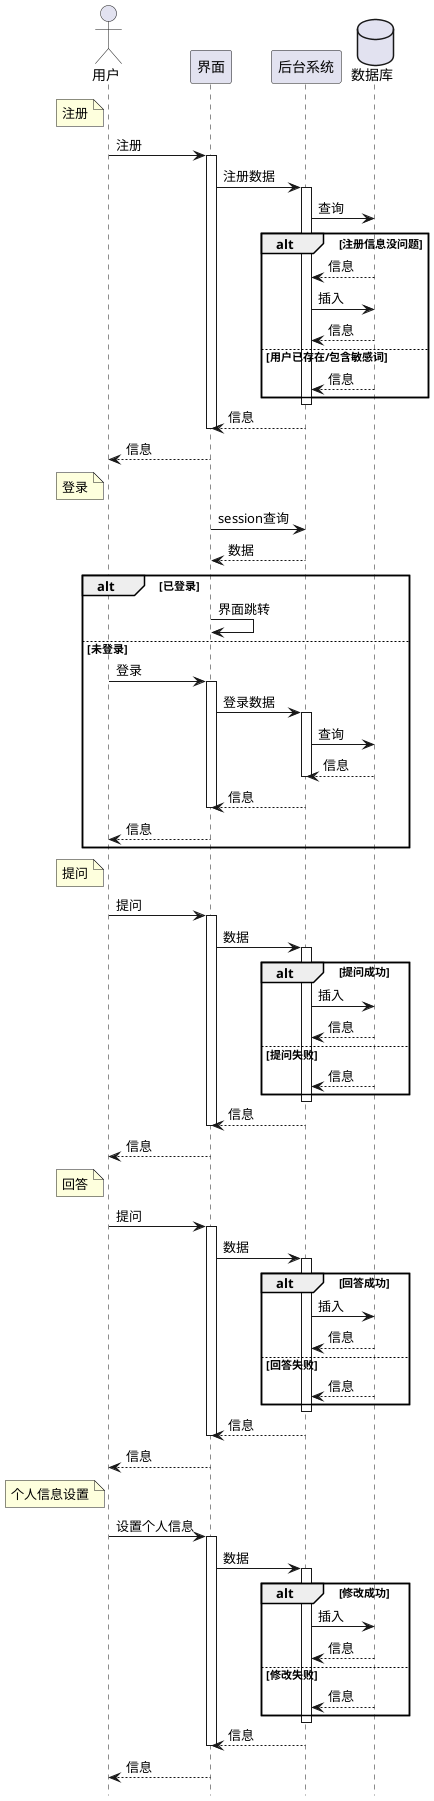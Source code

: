 @startUml
hide footbox
actor 用户
participant 界面
participant 后台系统
database 数据库

note left of 用户:注册
 
用户->界面:注册
activate 界面
界面->后台系统:注册数据
activate 后台系统
后台系统->数据库:查询
alt 注册信息没问题
数据库-->后台系统:信息
后台系统->数据库:插入
数据库-->后台系统:信息
else 用户已存在/包含敏感词
数据库-->后台系统:信息
end
deactivate 后台系统
后台系统-->界面:信息
deactivate 界面
界面-->用户:信息


note left of 用户:登录 

界面->后台系统:session查询
后台系统-->界面:数据
alt 已登录
界面->界面:界面跳转
else 未登录
用户->界面:登录
activate 界面
界面->后台系统:登录数据
activate 后台系统
后台系统->数据库:查询
数据库-->后台系统:信息
deactivate 后台系统
后台系统-->界面:信息
deactivate 界面
界面-->用户:信息
end

note left of 用户:提问
用户->界面:提问
activate 界面
界面->后台系统:数据
activate 后台系统
alt 提问成功
后台系统->数据库:插入
数据库-->后台系统:信息
else 提问失败
数据库-->后台系统:信息
end
deactivate 后台系统
后台系统-->界面:信息
deactivate 界面
界面-->用户:信息


note left of 用户:回答
用户->界面:提问
activate 界面
界面->后台系统:数据
activate 后台系统
alt 回答成功
后台系统->数据库:插入
数据库-->后台系统:信息
else 回答失败
数据库-->后台系统:信息
end
deactivate 后台系统
后台系统-->界面:信息
deactivate 界面
界面-->用户:信息



note left of 用户:个人信息设置
用户->界面:设置个人信息
activate 界面
界面->后台系统:数据
activate 后台系统
alt 修改成功
后台系统->数据库:插入
数据库-->后台系统:信息
else 修改失败
数据库-->后台系统:信息
end
deactivate 后台系统
后台系统-->界面:信息
deactivate 界面
界面-->用户:信息

@endUml